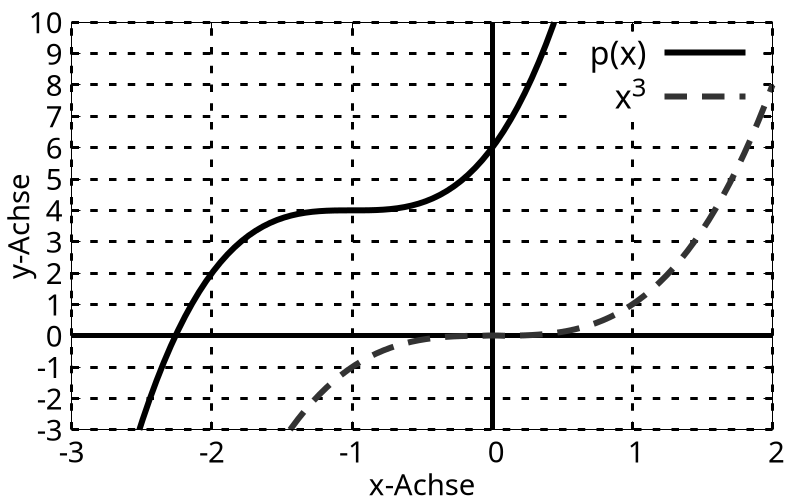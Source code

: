 set key font ",24"
set key right top
set tics font ",22" 

set xlabel "x-Achse" font ",22" 
set ylabel "y-Achse" font ",22" 

set xrange [-3:2]
set yrange [-3:10]

set grid
set xtics 1
set ytics 1
set grid ls 1 lc "#000000" lw 3 dt (10,15)

set zeroaxis ls 2 lw 5 lc "#000000"

set terminal pngcairo dashed size 800,500
set output "ex-fn-transform-2-a.png"

plot 2*(x+1)**3+4 lw 6 lc "#000000" title "p(x)", x**3 dt (15,10) lw 6 lc "#333333" title "x^3"

